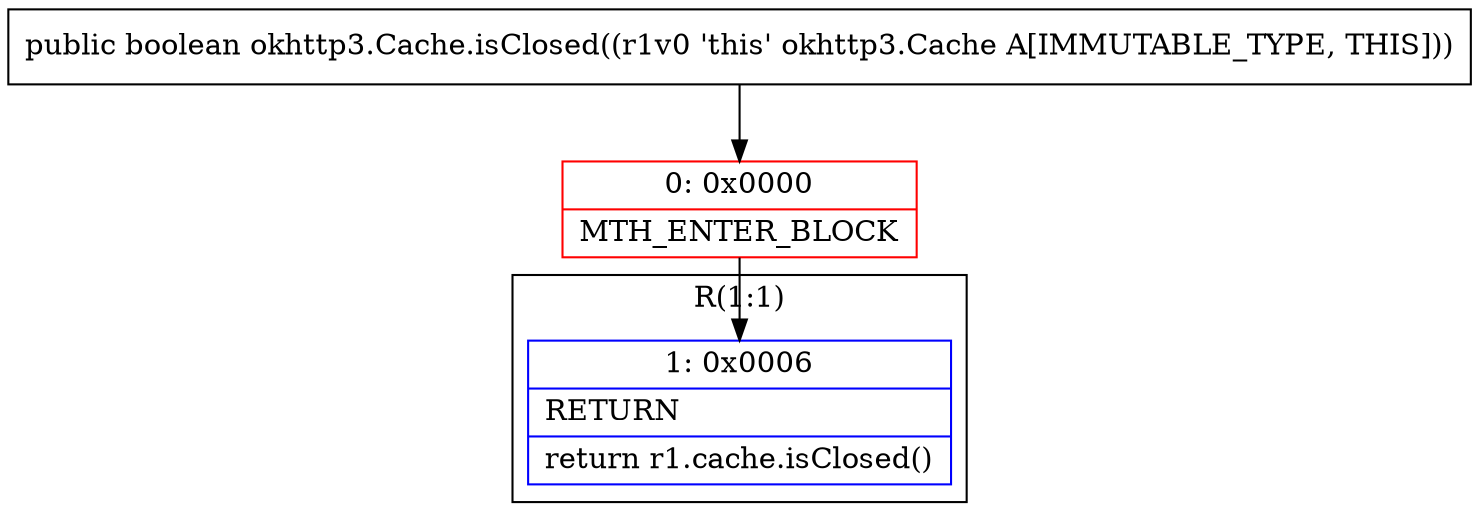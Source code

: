 digraph "CFG forokhttp3.Cache.isClosed()Z" {
subgraph cluster_Region_682573755 {
label = "R(1:1)";
node [shape=record,color=blue];
Node_1 [shape=record,label="{1\:\ 0x0006|RETURN\l|return r1.cache.isClosed()\l}"];
}
Node_0 [shape=record,color=red,label="{0\:\ 0x0000|MTH_ENTER_BLOCK\l}"];
MethodNode[shape=record,label="{public boolean okhttp3.Cache.isClosed((r1v0 'this' okhttp3.Cache A[IMMUTABLE_TYPE, THIS])) }"];
MethodNode -> Node_0;
Node_0 -> Node_1;
}

